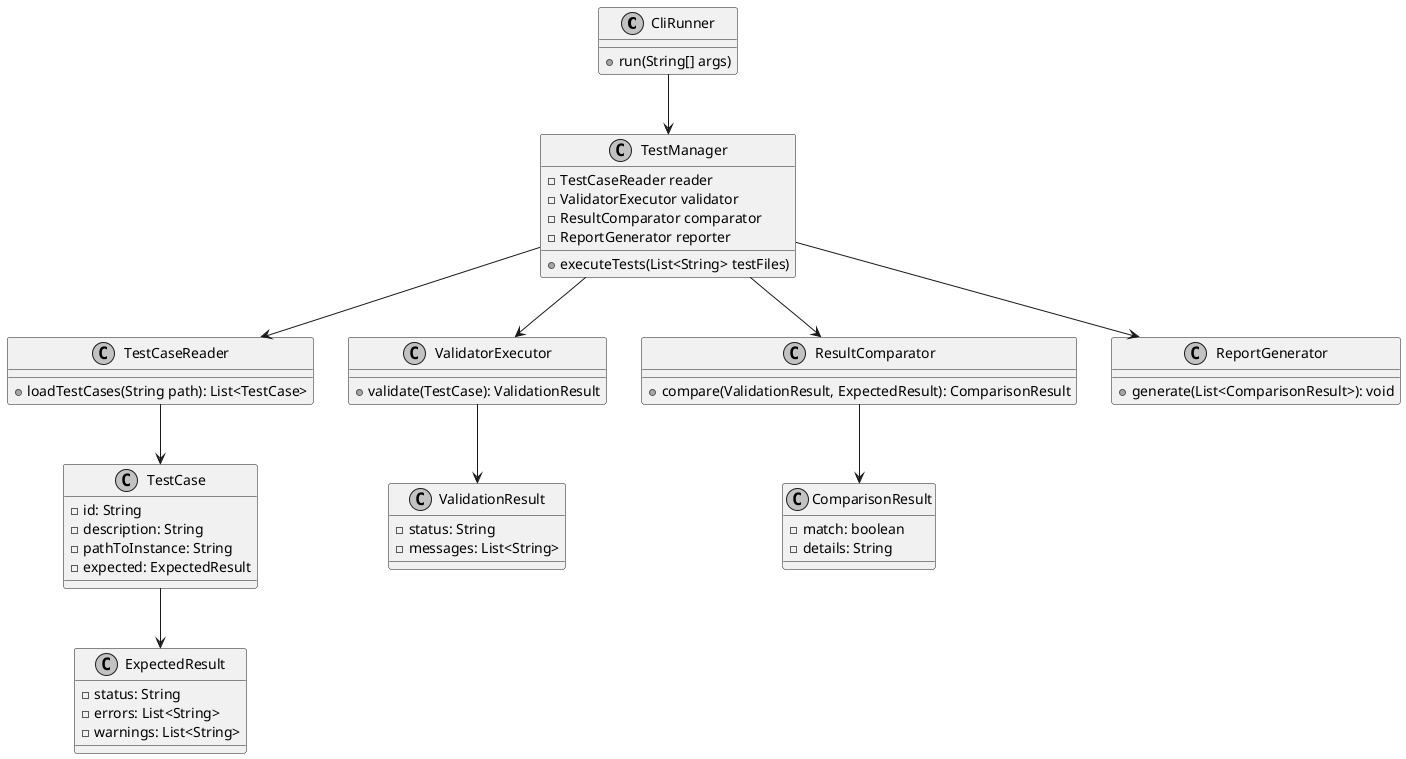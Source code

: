 @startuml
skinparam backgroundColor #FFFFFF
skinparam monochrome true

class CliRunner {
  +run(String[] args)
}

class TestManager {
  -TestCaseReader reader
  -ValidatorExecutor validator
  -ResultComparator comparator
  -ReportGenerator reporter
  +executeTests(List<String> testFiles)
}

class TestCaseReader {
  +loadTestCases(String path): List<TestCase>
}

class ValidatorExecutor {
  +validate(TestCase): ValidationResult
}

class ResultComparator {
  +compare(ValidationResult, ExpectedResult): ComparisonResult
}

class ReportGenerator {
  +generate(List<ComparisonResult>): void
}

class TestCase {
  -id: String
  -description: String
  -pathToInstance: String
  -expected: ExpectedResult
}

class ExpectedResult {
  -status: String
  -errors: List<String>
  -warnings: List<String>
}

class ValidationResult {
  -status: String
  -messages: List<String>
}

class ComparisonResult {
  -match: boolean
  -details: String
}

CliRunner --> TestManager
TestManager --> TestCaseReader
TestManager --> ValidatorExecutor
TestManager --> ResultComparator
TestManager --> ReportGenerator

TestCaseReader --> TestCase
TestCase --> ExpectedResult
ValidatorExecutor --> ValidationResult
ResultComparator --> ComparisonResult

@enduml
